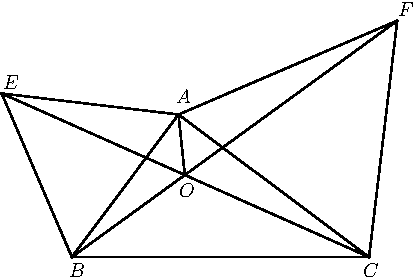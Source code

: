 /* Geogebra to Asymptote conversion, documentation at artofproblemsolving.com/Wiki go to User:Azjps/geogebra */
import graph; size(7.cm); 
real labelscalefactor = 0.5; /* changes label-to-point distance */
pen dps = linewidth(0.7) + fontsize(10); defaultpen(dps); /* default pen style */ 
pen dotstyle = black; /* point style */ 
real xmin = -3.5, xmax = 3.5, ymin = -1., ymax = 4.;  /* image dimensions */


draw((-2.366275132771526,0.)--(-0.8557190702683758,2.019696280743107)--(-3.3601053885724292,2.3180280643398765)--cycle, linewidth(0.8)); 
draw((-0.8557190702683758,2.019696280743107)--(1.844725598887379,0.)--(2.2436115513619805,3.3485018253747008)--cycle, linewidth(0.8)); 
 /* draw figures */
draw((-0.8557190702683758,2.019696280743107)--(-2.366275132771526,0.), linewidth(0.8)); 
draw((-0.8557190702683758,2.019696280743107)--(1.844725598887379,0.), linewidth(0.8)); 
draw((-2.366275132771526,0.)--(1.844725598887379,0.), linewidth(0.8)); 
draw((-2.366275132771526,0.)--(-0.8557190702683758,2.019696280743107), linewidth(0.8)); 
draw((-0.8557190702683758,2.019696280743107)--(-3.3601053885724292,2.3180280643398765), linewidth(0.8)); 
draw((-3.3601053885724292,2.3180280643398765)--(-2.366275132771526,0.), linewidth(0.8)); 
draw((-0.8557190702683758,2.019696280743107)--(1.844725598887379,0.), linewidth(0.8)); 
draw((1.844725598887379,0.)--(2.2436115513619805,3.3485018253747008), linewidth(0.8)); 
draw((2.2436115513619805,3.3485018253747008)--(-0.8557190702683758,2.019696280743107), linewidth(0.8)); 
draw((-2.366275132771526,0.)--(2.2436115513619805,3.3485018253747008), linewidth(0.8)); 
draw((-3.3601053885724292,2.3180280643398765)--(1.844725598887379,0.), linewidth(0.8)); 
draw((-0.8557190702683758,2.019696280743107)--(-0.7657296485143521,1.1625946238714895), linewidth(0.8)); 
 /* dots and labels */
dot((-2.366275132771526,0.),linewidth(1.pt) + dotstyle); 
label("$B$", (-2.4399607943570456,-0.31982347459713756), NE * labelscalefactor); 
dot((-0.8557190702683758,2.019696280743107),linewidth(1.pt) + dotstyle); 
label("$A$", (-0.9294047318538954,2.1486461885177666), NE * labelscalefactor); 
dot((1.844725598887379,0.),linewidth(1.pt) + dotstyle); 
label("$C$", (1.7232790852248074,-0.31982347459713756), NE * labelscalefactor); 
dot((-3.3601053885724292,2.3180280643398765),linewidth(1.pt) + dotstyle); 
label("$E$", (-3.3794529795724193,2.351281757877945), NE * labelscalefactor); 
dot((2.2436115513619805,3.3485018253747008),linewidth(1.pt) + dotstyle); 
label("$F$", (2.2206573009270643,3.382881020075218), NE * labelscalefactor); 
dot((-0.7657296485143521,1.1625946238714895),linewidth(1.pt) + dotstyle); 
label("$O$", (-0.8741404856647558,0.822304279978415), NE * labelscalefactor); 
clip((xmin,ymin)--(xmin,ymax)--(xmax,ymax)--(xmax,ymin)--cycle); 
 /* end of picture */